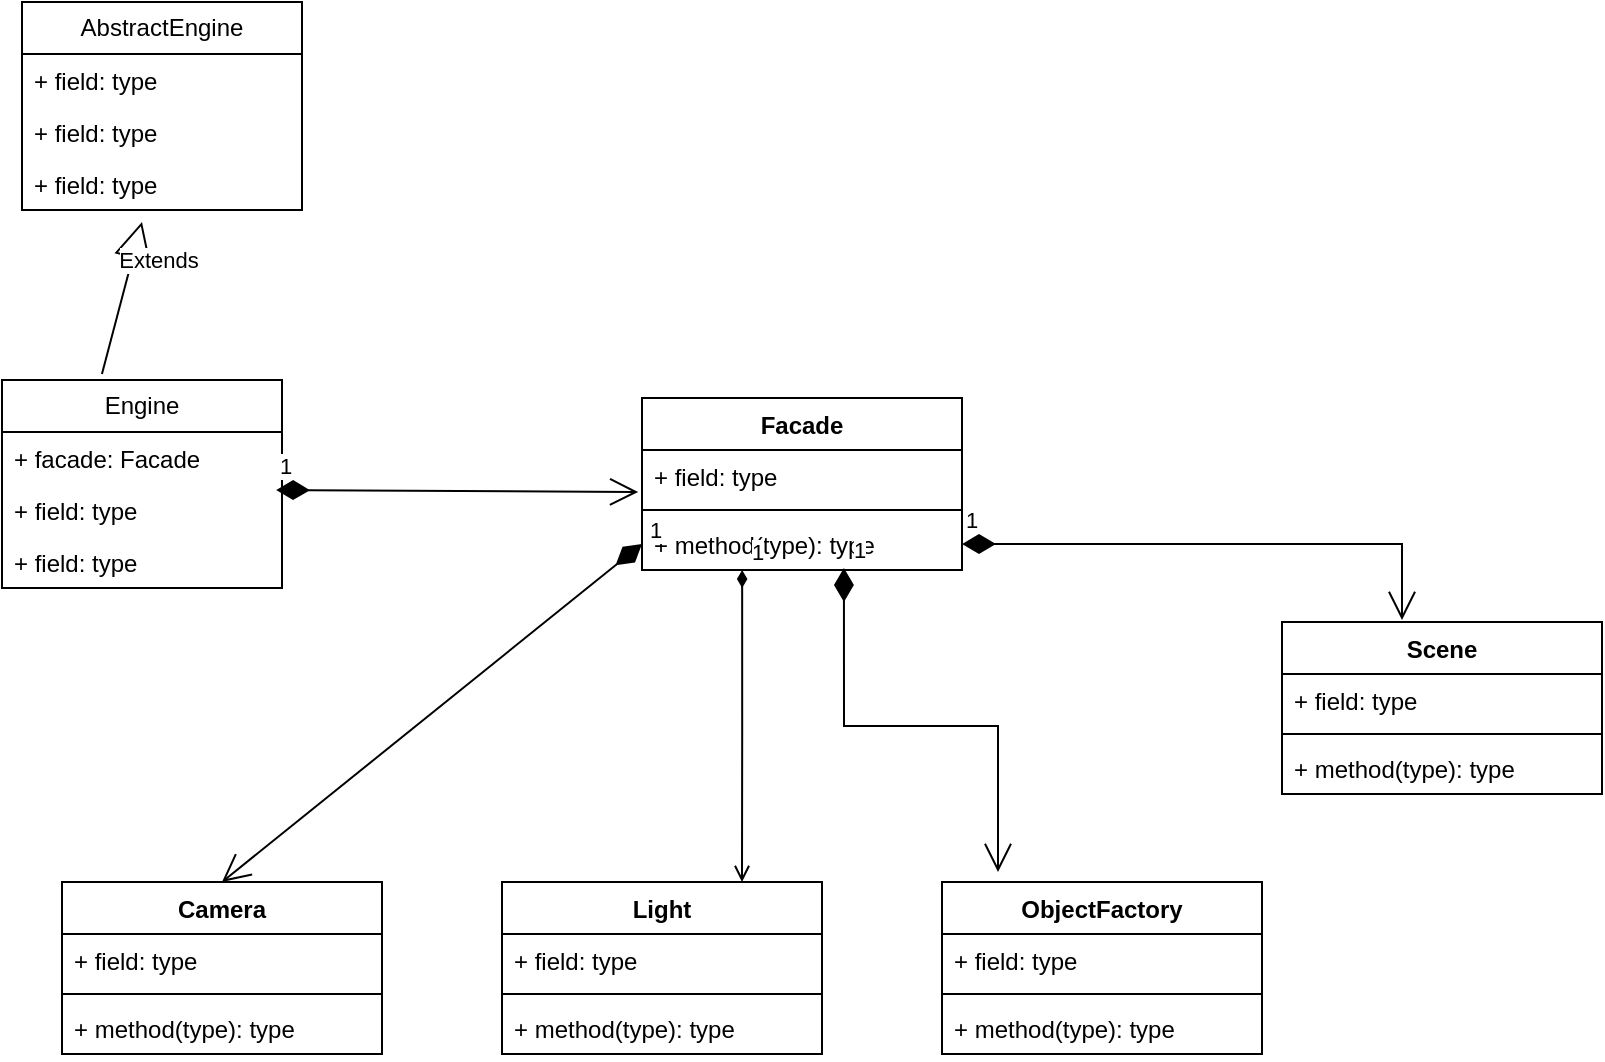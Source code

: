 <mxfile version="22.1.18" type="github">
  <diagram name="Page-1" id="10tANic_bvFwRtT_Bomh">
    <mxGraphModel dx="838" dy="540" grid="1" gridSize="10" guides="1" tooltips="1" connect="1" arrows="1" fold="1" page="1" pageScale="1" pageWidth="827" pageHeight="1169" math="0" shadow="0">
      <root>
        <mxCell id="0" />
        <mxCell id="1" parent="0" />
        <mxCell id="u18TdW2rYONK3uZv50w_-1" value="Engine" style="swimlane;fontStyle=0;childLayout=stackLayout;horizontal=1;startSize=26;fillColor=none;horizontalStack=0;resizeParent=1;resizeParentMax=0;resizeLast=0;collapsible=1;marginBottom=0;whiteSpace=wrap;html=1;" vertex="1" parent="1">
          <mxGeometry x="290" y="359" width="140" height="104" as="geometry" />
        </mxCell>
        <mxCell id="u18TdW2rYONK3uZv50w_-2" value="+ facade: Facade" style="text;strokeColor=none;fillColor=none;align=left;verticalAlign=top;spacingLeft=4;spacingRight=4;overflow=hidden;rotatable=0;points=[[0,0.5],[1,0.5]];portConstraint=eastwest;whiteSpace=wrap;html=1;" vertex="1" parent="u18TdW2rYONK3uZv50w_-1">
          <mxGeometry y="26" width="140" height="26" as="geometry" />
        </mxCell>
        <mxCell id="u18TdW2rYONK3uZv50w_-3" value="+ field: type" style="text;strokeColor=none;fillColor=none;align=left;verticalAlign=top;spacingLeft=4;spacingRight=4;overflow=hidden;rotatable=0;points=[[0,0.5],[1,0.5]];portConstraint=eastwest;whiteSpace=wrap;html=1;" vertex="1" parent="u18TdW2rYONK3uZv50w_-1">
          <mxGeometry y="52" width="140" height="26" as="geometry" />
        </mxCell>
        <mxCell id="u18TdW2rYONK3uZv50w_-4" value="+ field: type" style="text;strokeColor=none;fillColor=none;align=left;verticalAlign=top;spacingLeft=4;spacingRight=4;overflow=hidden;rotatable=0;points=[[0,0.5],[1,0.5]];portConstraint=eastwest;whiteSpace=wrap;html=1;" vertex="1" parent="u18TdW2rYONK3uZv50w_-1">
          <mxGeometry y="78" width="140" height="26" as="geometry" />
        </mxCell>
        <mxCell id="u18TdW2rYONK3uZv50w_-5" value="AbstractEngine" style="swimlane;fontStyle=0;childLayout=stackLayout;horizontal=1;startSize=26;fillColor=none;horizontalStack=0;resizeParent=1;resizeParentMax=0;resizeLast=0;collapsible=1;marginBottom=0;whiteSpace=wrap;html=1;" vertex="1" parent="1">
          <mxGeometry x="300" y="170" width="140" height="104" as="geometry" />
        </mxCell>
        <mxCell id="u18TdW2rYONK3uZv50w_-6" value="+ field: type" style="text;strokeColor=none;fillColor=none;align=left;verticalAlign=top;spacingLeft=4;spacingRight=4;overflow=hidden;rotatable=0;points=[[0,0.5],[1,0.5]];portConstraint=eastwest;whiteSpace=wrap;html=1;" vertex="1" parent="u18TdW2rYONK3uZv50w_-5">
          <mxGeometry y="26" width="140" height="26" as="geometry" />
        </mxCell>
        <mxCell id="u18TdW2rYONK3uZv50w_-7" value="+ field: type" style="text;strokeColor=none;fillColor=none;align=left;verticalAlign=top;spacingLeft=4;spacingRight=4;overflow=hidden;rotatable=0;points=[[0,0.5],[1,0.5]];portConstraint=eastwest;whiteSpace=wrap;html=1;" vertex="1" parent="u18TdW2rYONK3uZv50w_-5">
          <mxGeometry y="52" width="140" height="26" as="geometry" />
        </mxCell>
        <mxCell id="u18TdW2rYONK3uZv50w_-8" value="+ field: type" style="text;strokeColor=none;fillColor=none;align=left;verticalAlign=top;spacingLeft=4;spacingRight=4;overflow=hidden;rotatable=0;points=[[0,0.5],[1,0.5]];portConstraint=eastwest;whiteSpace=wrap;html=1;" vertex="1" parent="u18TdW2rYONK3uZv50w_-5">
          <mxGeometry y="78" width="140" height="26" as="geometry" />
        </mxCell>
        <mxCell id="u18TdW2rYONK3uZv50w_-13" value="Extends" style="endArrow=block;endSize=16;endFill=0;html=1;rounded=0;exitX=0.357;exitY=-0.029;exitDx=0;exitDy=0;exitPerimeter=0;" edge="1" parent="1" source="u18TdW2rYONK3uZv50w_-1">
          <mxGeometry x="0.596" y="-12" width="160" relative="1" as="geometry">
            <mxPoint x="330" y="280" as="sourcePoint" />
            <mxPoint x="360" y="280" as="targetPoint" />
            <mxPoint as="offset" />
          </mxGeometry>
        </mxCell>
        <mxCell id="u18TdW2rYONK3uZv50w_-14" value="Facade" style="swimlane;fontStyle=1;align=center;verticalAlign=top;childLayout=stackLayout;horizontal=1;startSize=26;horizontalStack=0;resizeParent=1;resizeParentMax=0;resizeLast=0;collapsible=1;marginBottom=0;whiteSpace=wrap;html=1;" vertex="1" parent="1">
          <mxGeometry x="610" y="368" width="160" height="86" as="geometry" />
        </mxCell>
        <mxCell id="u18TdW2rYONK3uZv50w_-15" value="+ field: type" style="text;strokeColor=none;fillColor=none;align=left;verticalAlign=top;spacingLeft=4;spacingRight=4;overflow=hidden;rotatable=0;points=[[0,0.5],[1,0.5]];portConstraint=eastwest;whiteSpace=wrap;html=1;" vertex="1" parent="u18TdW2rYONK3uZv50w_-14">
          <mxGeometry y="26" width="160" height="26" as="geometry" />
        </mxCell>
        <mxCell id="u18TdW2rYONK3uZv50w_-16" value="" style="line;strokeWidth=1;fillColor=none;align=left;verticalAlign=middle;spacingTop=-1;spacingLeft=3;spacingRight=3;rotatable=0;labelPosition=right;points=[];portConstraint=eastwest;strokeColor=inherit;" vertex="1" parent="u18TdW2rYONK3uZv50w_-14">
          <mxGeometry y="52" width="160" height="8" as="geometry" />
        </mxCell>
        <mxCell id="u18TdW2rYONK3uZv50w_-17" value="+ method(type): type" style="text;strokeColor=none;fillColor=none;align=left;verticalAlign=top;spacingLeft=4;spacingRight=4;overflow=hidden;rotatable=0;points=[[0,0.5],[1,0.5]];portConstraint=eastwest;whiteSpace=wrap;html=1;" vertex="1" parent="u18TdW2rYONK3uZv50w_-14">
          <mxGeometry y="60" width="160" height="26" as="geometry" />
        </mxCell>
        <mxCell id="u18TdW2rYONK3uZv50w_-19" value="Light" style="swimlane;fontStyle=1;align=center;verticalAlign=top;childLayout=stackLayout;horizontal=1;startSize=26;horizontalStack=0;resizeParent=1;resizeParentMax=0;resizeLast=0;collapsible=1;marginBottom=0;whiteSpace=wrap;html=1;" vertex="1" parent="1">
          <mxGeometry x="540" y="610" width="160" height="86" as="geometry" />
        </mxCell>
        <mxCell id="u18TdW2rYONK3uZv50w_-20" value="+ field: type" style="text;strokeColor=none;fillColor=none;align=left;verticalAlign=top;spacingLeft=4;spacingRight=4;overflow=hidden;rotatable=0;points=[[0,0.5],[1,0.5]];portConstraint=eastwest;whiteSpace=wrap;html=1;" vertex="1" parent="u18TdW2rYONK3uZv50w_-19">
          <mxGeometry y="26" width="160" height="26" as="geometry" />
        </mxCell>
        <mxCell id="u18TdW2rYONK3uZv50w_-21" value="" style="line;strokeWidth=1;fillColor=none;align=left;verticalAlign=middle;spacingTop=-1;spacingLeft=3;spacingRight=3;rotatable=0;labelPosition=right;points=[];portConstraint=eastwest;strokeColor=inherit;" vertex="1" parent="u18TdW2rYONK3uZv50w_-19">
          <mxGeometry y="52" width="160" height="8" as="geometry" />
        </mxCell>
        <mxCell id="u18TdW2rYONK3uZv50w_-22" value="+ method(type): type" style="text;strokeColor=none;fillColor=none;align=left;verticalAlign=top;spacingLeft=4;spacingRight=4;overflow=hidden;rotatable=0;points=[[0,0.5],[1,0.5]];portConstraint=eastwest;whiteSpace=wrap;html=1;" vertex="1" parent="u18TdW2rYONK3uZv50w_-19">
          <mxGeometry y="60" width="160" height="26" as="geometry" />
        </mxCell>
        <mxCell id="u18TdW2rYONK3uZv50w_-23" value="1" style="endArrow=open;html=1;startArrow=diamondThin;startFill=1;edgeStyle=orthogonalEdgeStyle;align=left;verticalAlign=bottom;rounded=0;exitX=0.313;exitY=1;exitDx=0;exitDy=0;exitPerimeter=0;entryX=0.75;entryY=0;entryDx=0;entryDy=0;" edge="1" parent="1" source="u18TdW2rYONK3uZv50w_-17" target="u18TdW2rYONK3uZv50w_-19">
          <mxGeometry x="-1" y="3" relative="1" as="geometry">
            <mxPoint x="560" y="490" as="sourcePoint" />
            <mxPoint x="720" y="490" as="targetPoint" />
          </mxGeometry>
        </mxCell>
        <mxCell id="u18TdW2rYONK3uZv50w_-27" value="1" style="endArrow=open;html=1;endSize=12;startArrow=diamondThin;startSize=14;startFill=1;align=left;verticalAlign=bottom;rounded=0;entryX=-0.012;entryY=0.808;entryDx=0;entryDy=0;entryPerimeter=0;exitX=0.979;exitY=0.115;exitDx=0;exitDy=0;exitPerimeter=0;" edge="1" parent="1" source="u18TdW2rYONK3uZv50w_-3" target="u18TdW2rYONK3uZv50w_-15">
          <mxGeometry x="-1" y="3" relative="1" as="geometry">
            <mxPoint x="360" y="411" as="sourcePoint" />
            <mxPoint x="520" y="410.5" as="targetPoint" />
          </mxGeometry>
        </mxCell>
        <mxCell id="u18TdW2rYONK3uZv50w_-28" value="Camera" style="swimlane;fontStyle=1;align=center;verticalAlign=top;childLayout=stackLayout;horizontal=1;startSize=26;horizontalStack=0;resizeParent=1;resizeParentMax=0;resizeLast=0;collapsible=1;marginBottom=0;whiteSpace=wrap;html=1;" vertex="1" parent="1">
          <mxGeometry x="320" y="610" width="160" height="86" as="geometry" />
        </mxCell>
        <mxCell id="u18TdW2rYONK3uZv50w_-29" value="+ field: type" style="text;strokeColor=none;fillColor=none;align=left;verticalAlign=top;spacingLeft=4;spacingRight=4;overflow=hidden;rotatable=0;points=[[0,0.5],[1,0.5]];portConstraint=eastwest;whiteSpace=wrap;html=1;" vertex="1" parent="u18TdW2rYONK3uZv50w_-28">
          <mxGeometry y="26" width="160" height="26" as="geometry" />
        </mxCell>
        <mxCell id="u18TdW2rYONK3uZv50w_-30" value="" style="line;strokeWidth=1;fillColor=none;align=left;verticalAlign=middle;spacingTop=-1;spacingLeft=3;spacingRight=3;rotatable=0;labelPosition=right;points=[];portConstraint=eastwest;strokeColor=inherit;" vertex="1" parent="u18TdW2rYONK3uZv50w_-28">
          <mxGeometry y="52" width="160" height="8" as="geometry" />
        </mxCell>
        <mxCell id="u18TdW2rYONK3uZv50w_-31" value="+ method(type): type" style="text;strokeColor=none;fillColor=none;align=left;verticalAlign=top;spacingLeft=4;spacingRight=4;overflow=hidden;rotatable=0;points=[[0,0.5],[1,0.5]];portConstraint=eastwest;whiteSpace=wrap;html=1;" vertex="1" parent="u18TdW2rYONK3uZv50w_-28">
          <mxGeometry y="60" width="160" height="26" as="geometry" />
        </mxCell>
        <mxCell id="u18TdW2rYONK3uZv50w_-32" value="1" style="endArrow=open;html=1;endSize=12;startArrow=diamondThin;startSize=14;startFill=1;align=left;verticalAlign=bottom;rounded=0;exitX=0;exitY=0.5;exitDx=0;exitDy=0;entryX=0.5;entryY=0;entryDx=0;entryDy=0;" edge="1" parent="1" source="u18TdW2rYONK3uZv50w_-17" target="u18TdW2rYONK3uZv50w_-28">
          <mxGeometry x="-1" y="3" relative="1" as="geometry">
            <mxPoint x="420" y="520" as="sourcePoint" />
            <mxPoint x="580" y="520" as="targetPoint" />
          </mxGeometry>
        </mxCell>
        <mxCell id="u18TdW2rYONK3uZv50w_-34" value="ObjectFactory" style="swimlane;fontStyle=1;align=center;verticalAlign=top;childLayout=stackLayout;horizontal=1;startSize=26;horizontalStack=0;resizeParent=1;resizeParentMax=0;resizeLast=0;collapsible=1;marginBottom=0;whiteSpace=wrap;html=1;" vertex="1" parent="1">
          <mxGeometry x="760" y="610" width="160" height="86" as="geometry" />
        </mxCell>
        <mxCell id="u18TdW2rYONK3uZv50w_-35" value="+ field: type" style="text;strokeColor=none;fillColor=none;align=left;verticalAlign=top;spacingLeft=4;spacingRight=4;overflow=hidden;rotatable=0;points=[[0,0.5],[1,0.5]];portConstraint=eastwest;whiteSpace=wrap;html=1;" vertex="1" parent="u18TdW2rYONK3uZv50w_-34">
          <mxGeometry y="26" width="160" height="26" as="geometry" />
        </mxCell>
        <mxCell id="u18TdW2rYONK3uZv50w_-36" value="" style="line;strokeWidth=1;fillColor=none;align=left;verticalAlign=middle;spacingTop=-1;spacingLeft=3;spacingRight=3;rotatable=0;labelPosition=right;points=[];portConstraint=eastwest;strokeColor=inherit;" vertex="1" parent="u18TdW2rYONK3uZv50w_-34">
          <mxGeometry y="52" width="160" height="8" as="geometry" />
        </mxCell>
        <mxCell id="u18TdW2rYONK3uZv50w_-37" value="+ method(type): type" style="text;strokeColor=none;fillColor=none;align=left;verticalAlign=top;spacingLeft=4;spacingRight=4;overflow=hidden;rotatable=0;points=[[0,0.5],[1,0.5]];portConstraint=eastwest;whiteSpace=wrap;html=1;" vertex="1" parent="u18TdW2rYONK3uZv50w_-34">
          <mxGeometry y="60" width="160" height="26" as="geometry" />
        </mxCell>
        <mxCell id="u18TdW2rYONK3uZv50w_-38" value="1" style="endArrow=open;html=1;endSize=12;startArrow=diamondThin;startSize=14;startFill=1;edgeStyle=orthogonalEdgeStyle;align=left;verticalAlign=bottom;rounded=0;entryX=0.175;entryY=-0.058;entryDx=0;entryDy=0;exitX=0.631;exitY=0.962;exitDx=0;exitDy=0;exitPerimeter=0;entryPerimeter=0;" edge="1" parent="1" source="u18TdW2rYONK3uZv50w_-17" target="u18TdW2rYONK3uZv50w_-34">
          <mxGeometry x="-1" y="3" relative="1" as="geometry">
            <mxPoint x="710" y="463" as="sourcePoint" />
            <mxPoint x="990" y="593" as="targetPoint" />
          </mxGeometry>
        </mxCell>
        <mxCell id="u18TdW2rYONK3uZv50w_-40" value="Scene" style="swimlane;fontStyle=1;align=center;verticalAlign=top;childLayout=stackLayout;horizontal=1;startSize=26;horizontalStack=0;resizeParent=1;resizeParentMax=0;resizeLast=0;collapsible=1;marginBottom=0;whiteSpace=wrap;html=1;" vertex="1" parent="1">
          <mxGeometry x="930" y="480" width="160" height="86" as="geometry" />
        </mxCell>
        <mxCell id="u18TdW2rYONK3uZv50w_-41" value="+ field: type" style="text;strokeColor=none;fillColor=none;align=left;verticalAlign=top;spacingLeft=4;spacingRight=4;overflow=hidden;rotatable=0;points=[[0,0.5],[1,0.5]];portConstraint=eastwest;whiteSpace=wrap;html=1;" vertex="1" parent="u18TdW2rYONK3uZv50w_-40">
          <mxGeometry y="26" width="160" height="26" as="geometry" />
        </mxCell>
        <mxCell id="u18TdW2rYONK3uZv50w_-42" value="" style="line;strokeWidth=1;fillColor=none;align=left;verticalAlign=middle;spacingTop=-1;spacingLeft=3;spacingRight=3;rotatable=0;labelPosition=right;points=[];portConstraint=eastwest;strokeColor=inherit;" vertex="1" parent="u18TdW2rYONK3uZv50w_-40">
          <mxGeometry y="52" width="160" height="8" as="geometry" />
        </mxCell>
        <mxCell id="u18TdW2rYONK3uZv50w_-43" value="+ method(type): type" style="text;strokeColor=none;fillColor=none;align=left;verticalAlign=top;spacingLeft=4;spacingRight=4;overflow=hidden;rotatable=0;points=[[0,0.5],[1,0.5]];portConstraint=eastwest;whiteSpace=wrap;html=1;" vertex="1" parent="u18TdW2rYONK3uZv50w_-40">
          <mxGeometry y="60" width="160" height="26" as="geometry" />
        </mxCell>
        <mxCell id="u18TdW2rYONK3uZv50w_-44" value="1" style="endArrow=open;html=1;endSize=12;startArrow=diamondThin;startSize=14;startFill=1;edgeStyle=orthogonalEdgeStyle;align=left;verticalAlign=bottom;rounded=0;exitX=1;exitY=0.5;exitDx=0;exitDy=0;entryX=0.375;entryY=-0.012;entryDx=0;entryDy=0;entryPerimeter=0;" edge="1" parent="1" source="u18TdW2rYONK3uZv50w_-17" target="u18TdW2rYONK3uZv50w_-40">
          <mxGeometry x="-1" y="3" relative="1" as="geometry">
            <mxPoint x="790.0" y="463.004" as="sourcePoint" />
            <mxPoint x="1016.88" y="610.012" as="targetPoint" />
          </mxGeometry>
        </mxCell>
      </root>
    </mxGraphModel>
  </diagram>
</mxfile>
